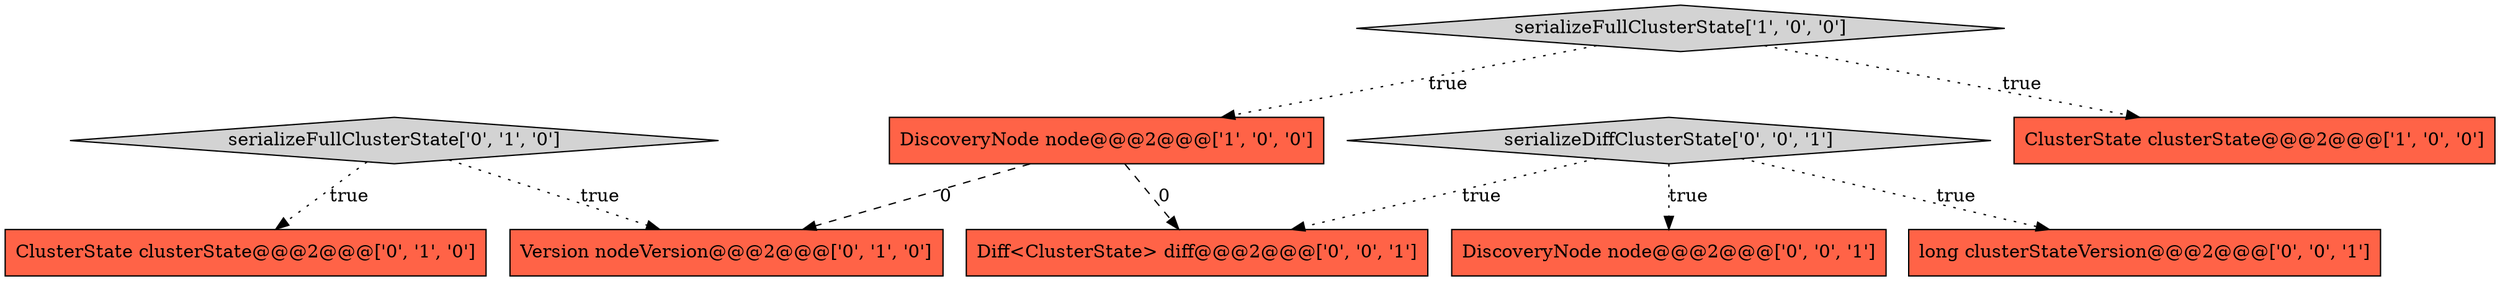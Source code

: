 digraph {
4 [style = filled, label = "ClusterState clusterState@@@2@@@['0', '1', '0']", fillcolor = tomato, shape = box image = "AAA0AAABBB2BBB"];
1 [style = filled, label = "DiscoveryNode node@@@2@@@['1', '0', '0']", fillcolor = tomato, shape = box image = "AAA1AAABBB1BBB"];
8 [style = filled, label = "DiscoveryNode node@@@2@@@['0', '0', '1']", fillcolor = tomato, shape = box image = "AAA0AAABBB3BBB"];
7 [style = filled, label = "serializeDiffClusterState['0', '0', '1']", fillcolor = lightgray, shape = diamond image = "AAA0AAABBB3BBB"];
3 [style = filled, label = "serializeFullClusterState['0', '1', '0']", fillcolor = lightgray, shape = diamond image = "AAA0AAABBB2BBB"];
6 [style = filled, label = "long clusterStateVersion@@@2@@@['0', '0', '1']", fillcolor = tomato, shape = box image = "AAA0AAABBB3BBB"];
0 [style = filled, label = "ClusterState clusterState@@@2@@@['1', '0', '0']", fillcolor = tomato, shape = box image = "AAA0AAABBB1BBB"];
2 [style = filled, label = "serializeFullClusterState['1', '0', '0']", fillcolor = lightgray, shape = diamond image = "AAA0AAABBB1BBB"];
9 [style = filled, label = "Diff<ClusterState> diff@@@2@@@['0', '0', '1']", fillcolor = tomato, shape = box image = "AAA0AAABBB3BBB"];
5 [style = filled, label = "Version nodeVersion@@@2@@@['0', '1', '0']", fillcolor = tomato, shape = box image = "AAA1AAABBB2BBB"];
3->4 [style = dotted, label="true"];
7->6 [style = dotted, label="true"];
1->9 [style = dashed, label="0"];
3->5 [style = dotted, label="true"];
2->0 [style = dotted, label="true"];
1->5 [style = dashed, label="0"];
7->9 [style = dotted, label="true"];
7->8 [style = dotted, label="true"];
2->1 [style = dotted, label="true"];
}
